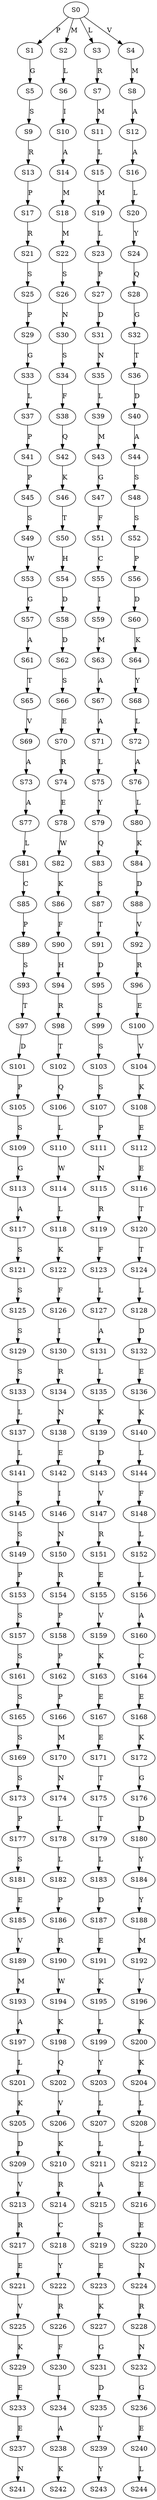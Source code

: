 strict digraph  {
	S0 -> S1 [ label = P ];
	S0 -> S2 [ label = M ];
	S0 -> S3 [ label = L ];
	S0 -> S4 [ label = V ];
	S1 -> S5 [ label = G ];
	S2 -> S6 [ label = L ];
	S3 -> S7 [ label = R ];
	S4 -> S8 [ label = M ];
	S5 -> S9 [ label = S ];
	S6 -> S10 [ label = I ];
	S7 -> S11 [ label = M ];
	S8 -> S12 [ label = A ];
	S9 -> S13 [ label = R ];
	S10 -> S14 [ label = A ];
	S11 -> S15 [ label = L ];
	S12 -> S16 [ label = A ];
	S13 -> S17 [ label = P ];
	S14 -> S18 [ label = M ];
	S15 -> S19 [ label = M ];
	S16 -> S20 [ label = L ];
	S17 -> S21 [ label = R ];
	S18 -> S22 [ label = M ];
	S19 -> S23 [ label = L ];
	S20 -> S24 [ label = Y ];
	S21 -> S25 [ label = S ];
	S22 -> S26 [ label = S ];
	S23 -> S27 [ label = P ];
	S24 -> S28 [ label = Q ];
	S25 -> S29 [ label = P ];
	S26 -> S30 [ label = N ];
	S27 -> S31 [ label = D ];
	S28 -> S32 [ label = G ];
	S29 -> S33 [ label = G ];
	S30 -> S34 [ label = S ];
	S31 -> S35 [ label = N ];
	S32 -> S36 [ label = T ];
	S33 -> S37 [ label = L ];
	S34 -> S38 [ label = F ];
	S35 -> S39 [ label = L ];
	S36 -> S40 [ label = D ];
	S37 -> S41 [ label = P ];
	S38 -> S42 [ label = Q ];
	S39 -> S43 [ label = M ];
	S40 -> S44 [ label = A ];
	S41 -> S45 [ label = P ];
	S42 -> S46 [ label = K ];
	S43 -> S47 [ label = G ];
	S44 -> S48 [ label = S ];
	S45 -> S49 [ label = S ];
	S46 -> S50 [ label = T ];
	S47 -> S51 [ label = F ];
	S48 -> S52 [ label = S ];
	S49 -> S53 [ label = W ];
	S50 -> S54 [ label = H ];
	S51 -> S55 [ label = C ];
	S52 -> S56 [ label = P ];
	S53 -> S57 [ label = G ];
	S54 -> S58 [ label = D ];
	S55 -> S59 [ label = I ];
	S56 -> S60 [ label = D ];
	S57 -> S61 [ label = A ];
	S58 -> S62 [ label = D ];
	S59 -> S63 [ label = M ];
	S60 -> S64 [ label = K ];
	S61 -> S65 [ label = T ];
	S62 -> S66 [ label = S ];
	S63 -> S67 [ label = A ];
	S64 -> S68 [ label = Y ];
	S65 -> S69 [ label = V ];
	S66 -> S70 [ label = E ];
	S67 -> S71 [ label = A ];
	S68 -> S72 [ label = L ];
	S69 -> S73 [ label = A ];
	S70 -> S74 [ label = R ];
	S71 -> S75 [ label = L ];
	S72 -> S76 [ label = A ];
	S73 -> S77 [ label = A ];
	S74 -> S78 [ label = E ];
	S75 -> S79 [ label = Y ];
	S76 -> S80 [ label = L ];
	S77 -> S81 [ label = L ];
	S78 -> S82 [ label = W ];
	S79 -> S83 [ label = Q ];
	S80 -> S84 [ label = K ];
	S81 -> S85 [ label = C ];
	S82 -> S86 [ label = K ];
	S83 -> S87 [ label = S ];
	S84 -> S88 [ label = D ];
	S85 -> S89 [ label = P ];
	S86 -> S90 [ label = F ];
	S87 -> S91 [ label = T ];
	S88 -> S92 [ label = V ];
	S89 -> S93 [ label = S ];
	S90 -> S94 [ label = H ];
	S91 -> S95 [ label = D ];
	S92 -> S96 [ label = R ];
	S93 -> S97 [ label = T ];
	S94 -> S98 [ label = R ];
	S95 -> S99 [ label = S ];
	S96 -> S100 [ label = E ];
	S97 -> S101 [ label = D ];
	S98 -> S102 [ label = T ];
	S99 -> S103 [ label = S ];
	S100 -> S104 [ label = V ];
	S101 -> S105 [ label = P ];
	S102 -> S106 [ label = Q ];
	S103 -> S107 [ label = S ];
	S104 -> S108 [ label = K ];
	S105 -> S109 [ label = S ];
	S106 -> S110 [ label = L ];
	S107 -> S111 [ label = P ];
	S108 -> S112 [ label = E ];
	S109 -> S113 [ label = G ];
	S110 -> S114 [ label = W ];
	S111 -> S115 [ label = N ];
	S112 -> S116 [ label = E ];
	S113 -> S117 [ label = A ];
	S114 -> S118 [ label = L ];
	S115 -> S119 [ label = R ];
	S116 -> S120 [ label = T ];
	S117 -> S121 [ label = S ];
	S118 -> S122 [ label = K ];
	S119 -> S123 [ label = F ];
	S120 -> S124 [ label = T ];
	S121 -> S125 [ label = S ];
	S122 -> S126 [ label = F ];
	S123 -> S127 [ label = L ];
	S124 -> S128 [ label = L ];
	S125 -> S129 [ label = S ];
	S126 -> S130 [ label = I ];
	S127 -> S131 [ label = A ];
	S128 -> S132 [ label = D ];
	S129 -> S133 [ label = S ];
	S130 -> S134 [ label = R ];
	S131 -> S135 [ label = L ];
	S132 -> S136 [ label = E ];
	S133 -> S137 [ label = L ];
	S134 -> S138 [ label = N ];
	S135 -> S139 [ label = K ];
	S136 -> S140 [ label = K ];
	S137 -> S141 [ label = L ];
	S138 -> S142 [ label = E ];
	S139 -> S143 [ label = D ];
	S140 -> S144 [ label = L ];
	S141 -> S145 [ label = S ];
	S142 -> S146 [ label = I ];
	S143 -> S147 [ label = V ];
	S144 -> S148 [ label = F ];
	S145 -> S149 [ label = S ];
	S146 -> S150 [ label = N ];
	S147 -> S151 [ label = R ];
	S148 -> S152 [ label = L ];
	S149 -> S153 [ label = P ];
	S150 -> S154 [ label = R ];
	S151 -> S155 [ label = E ];
	S152 -> S156 [ label = L ];
	S153 -> S157 [ label = S ];
	S154 -> S158 [ label = P ];
	S155 -> S159 [ label = V ];
	S156 -> S160 [ label = A ];
	S157 -> S161 [ label = S ];
	S158 -> S162 [ label = P ];
	S159 -> S163 [ label = K ];
	S160 -> S164 [ label = C ];
	S161 -> S165 [ label = S ];
	S162 -> S166 [ label = P ];
	S163 -> S167 [ label = E ];
	S164 -> S168 [ label = E ];
	S165 -> S169 [ label = S ];
	S166 -> S170 [ label = M ];
	S167 -> S171 [ label = E ];
	S168 -> S172 [ label = K ];
	S169 -> S173 [ label = S ];
	S170 -> S174 [ label = N ];
	S171 -> S175 [ label = T ];
	S172 -> S176 [ label = G ];
	S173 -> S177 [ label = P ];
	S174 -> S178 [ label = L ];
	S175 -> S179 [ label = T ];
	S176 -> S180 [ label = D ];
	S177 -> S181 [ label = S ];
	S178 -> S182 [ label = L ];
	S179 -> S183 [ label = L ];
	S180 -> S184 [ label = Y ];
	S181 -> S185 [ label = E ];
	S182 -> S186 [ label = P ];
	S183 -> S187 [ label = D ];
	S184 -> S188 [ label = Y ];
	S185 -> S189 [ label = V ];
	S186 -> S190 [ label = R ];
	S187 -> S191 [ label = E ];
	S188 -> S192 [ label = M ];
	S189 -> S193 [ label = M ];
	S190 -> S194 [ label = W ];
	S191 -> S195 [ label = K ];
	S192 -> S196 [ label = V ];
	S193 -> S197 [ label = A ];
	S194 -> S198 [ label = K ];
	S195 -> S199 [ label = L ];
	S196 -> S200 [ label = K ];
	S197 -> S201 [ label = L ];
	S198 -> S202 [ label = Q ];
	S199 -> S203 [ label = Y ];
	S200 -> S204 [ label = K ];
	S201 -> S205 [ label = K ];
	S202 -> S206 [ label = V ];
	S203 -> S207 [ label = L ];
	S204 -> S208 [ label = L ];
	S205 -> S209 [ label = D ];
	S206 -> S210 [ label = K ];
	S207 -> S211 [ label = L ];
	S208 -> S212 [ label = L ];
	S209 -> S213 [ label = V ];
	S210 -> S214 [ label = R ];
	S211 -> S215 [ label = A ];
	S212 -> S216 [ label = E ];
	S213 -> S217 [ label = R ];
	S214 -> S218 [ label = C ];
	S215 -> S219 [ label = S ];
	S216 -> S220 [ label = E ];
	S217 -> S221 [ label = E ];
	S218 -> S222 [ label = Y ];
	S219 -> S223 [ label = E ];
	S220 -> S224 [ label = N ];
	S221 -> S225 [ label = V ];
	S222 -> S226 [ label = R ];
	S223 -> S227 [ label = K ];
	S224 -> S228 [ label = R ];
	S225 -> S229 [ label = K ];
	S226 -> S230 [ label = F ];
	S227 -> S231 [ label = G ];
	S228 -> S232 [ label = N ];
	S229 -> S233 [ label = E ];
	S230 -> S234 [ label = I ];
	S231 -> S235 [ label = D ];
	S232 -> S236 [ label = G ];
	S233 -> S237 [ label = E ];
	S234 -> S238 [ label = A ];
	S235 -> S239 [ label = Y ];
	S236 -> S240 [ label = E ];
	S237 -> S241 [ label = N ];
	S238 -> S242 [ label = K ];
	S239 -> S243 [ label = Y ];
	S240 -> S244 [ label = L ];
}
